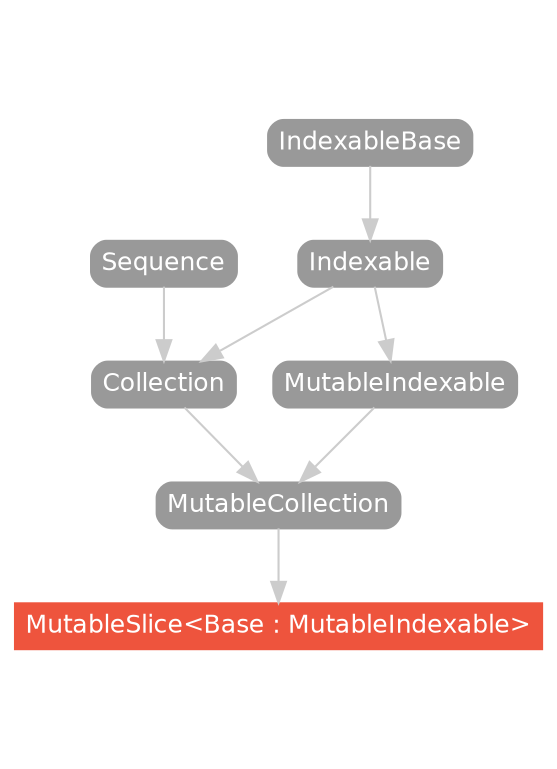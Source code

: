 strict digraph "MutableSlice<Base : MutableIndexable> - Type Hierarchy - SwiftDoc.org" {
    pad="0.1,0.8"
    node [shape=box, style="filled,rounded", color="#999999", fillcolor="#999999", fontcolor=white, fontname=Helvetica, fontnames="Helvetica,sansserif", fontsize=12, margin="0.07,0.05", height="0.3"]
    edge [color="#cccccc"]
    "Collection" [URL="/protocol/Collection/hierarchy/"]
    "Indexable" [URL="/protocol/Indexable/hierarchy/"]
    "IndexableBase" [URL="/protocol/IndexableBase/hierarchy/"]
    "MutableCollection" [URL="/protocol/MutableCollection/hierarchy/"]
    "MutableIndexable" [URL="/protocol/MutableIndexable/hierarchy/"]
    "MutableSlice<Base : MutableIndexable>" [URL="/type/MutableSlice/", style="filled", fillcolor="#ee543d", color="#ee543d"]
    "Sequence" [URL="/protocol/Sequence/hierarchy/"]    "MutableCollection" -> "MutableSlice<Base : MutableIndexable>"
    "MutableIndexable" -> "MutableCollection"
    "Collection" -> "MutableCollection"
    "Indexable" -> "MutableIndexable"
    "IndexableBase" -> "Indexable"
    "Indexable" -> "Collection"
    "Sequence" -> "Collection"
    "IndexableBase" -> "Indexable"
    subgraph Types {
        rank = max; "MutableSlice<Base : MutableIndexable>";
    }
}